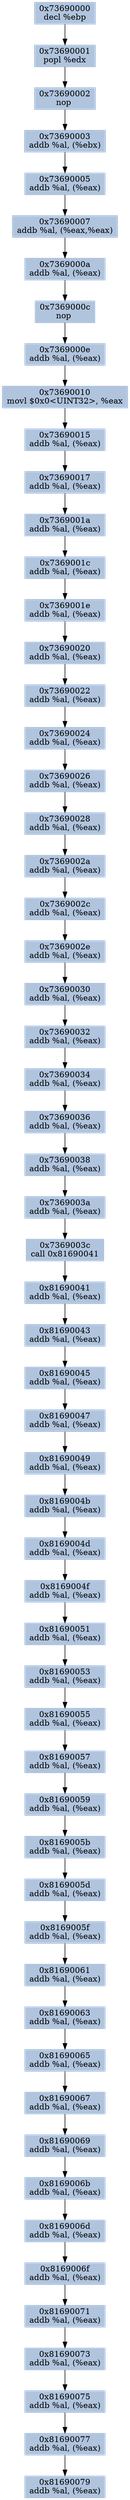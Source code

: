 digraph G {
node[shape=rectangle,style=filled,fillcolor=lightsteelblue,color=lightsteelblue]
bgcolor="transparent"
a0x73690000decl_ebp[label="0x73690000\ndecl %ebp"];
a0x73690001popl_edx[label="0x73690001\npopl %edx"];
a0x73690002nop_[label="0x73690002\nnop "];
a0x73690003addb_al_ebx_[label="0x73690003\naddb %al, (%ebx)"];
a0x73690005addb_al_eax_[label="0x73690005\naddb %al, (%eax)"];
a0x73690007addb_al_eaxeax_[label="0x73690007\naddb %al, (%eax,%eax)"];
a0x7369000aaddb_al_eax_[label="0x7369000a\naddb %al, (%eax)"];
a0x7369000cnop_[label="0x7369000c\nnop "];
a0x7369000eaddb_al_eax_[label="0x7369000e\naddb %al, (%eax)"];
a0x73690010movl_0x0UINT32_eax[label="0x73690010\nmovl $0x0<UINT32>, %eax"];
a0x73690015addb_al_eax_[label="0x73690015\naddb %al, (%eax)"];
a0x73690017addb_al_eax_[label="0x73690017\naddb %al, (%eax)"];
a0x7369001aaddb_al_eax_[label="0x7369001a\naddb %al, (%eax)"];
a0x7369001caddb_al_eax_[label="0x7369001c\naddb %al, (%eax)"];
a0x7369001eaddb_al_eax_[label="0x7369001e\naddb %al, (%eax)"];
a0x73690020addb_al_eax_[label="0x73690020\naddb %al, (%eax)"];
a0x73690022addb_al_eax_[label="0x73690022\naddb %al, (%eax)"];
a0x73690024addb_al_eax_[label="0x73690024\naddb %al, (%eax)"];
a0x73690026addb_al_eax_[label="0x73690026\naddb %al, (%eax)"];
a0x73690028addb_al_eax_[label="0x73690028\naddb %al, (%eax)"];
a0x7369002aaddb_al_eax_[label="0x7369002a\naddb %al, (%eax)"];
a0x7369002caddb_al_eax_[label="0x7369002c\naddb %al, (%eax)"];
a0x7369002eaddb_al_eax_[label="0x7369002e\naddb %al, (%eax)"];
a0x73690030addb_al_eax_[label="0x73690030\naddb %al, (%eax)"];
a0x73690032addb_al_eax_[label="0x73690032\naddb %al, (%eax)"];
a0x73690034addb_al_eax_[label="0x73690034\naddb %al, (%eax)"];
a0x73690036addb_al_eax_[label="0x73690036\naddb %al, (%eax)"];
a0x73690038addb_al_eax_[label="0x73690038\naddb %al, (%eax)"];
a0x7369003aaddb_al_eax_[label="0x7369003a\naddb %al, (%eax)"];
a0x7369003ccall_0x81690041[label="0x7369003c\ncall 0x81690041"];
a0x81690041addb_al_eax_[label="0x81690041\naddb %al, (%eax)"];
a0x81690043addb_al_eax_[label="0x81690043\naddb %al, (%eax)"];
a0x81690045addb_al_eax_[label="0x81690045\naddb %al, (%eax)"];
a0x81690047addb_al_eax_[label="0x81690047\naddb %al, (%eax)"];
a0x81690049addb_al_eax_[label="0x81690049\naddb %al, (%eax)"];
a0x8169004baddb_al_eax_[label="0x8169004b\naddb %al, (%eax)"];
a0x8169004daddb_al_eax_[label="0x8169004d\naddb %al, (%eax)"];
a0x8169004faddb_al_eax_[label="0x8169004f\naddb %al, (%eax)"];
a0x81690051addb_al_eax_[label="0x81690051\naddb %al, (%eax)"];
a0x81690053addb_al_eax_[label="0x81690053\naddb %al, (%eax)"];
a0x81690055addb_al_eax_[label="0x81690055\naddb %al, (%eax)"];
a0x81690057addb_al_eax_[label="0x81690057\naddb %al, (%eax)"];
a0x81690059addb_al_eax_[label="0x81690059\naddb %al, (%eax)"];
a0x8169005baddb_al_eax_[label="0x8169005b\naddb %al, (%eax)"];
a0x8169005daddb_al_eax_[label="0x8169005d\naddb %al, (%eax)"];
a0x8169005faddb_al_eax_[label="0x8169005f\naddb %al, (%eax)"];
a0x81690061addb_al_eax_[label="0x81690061\naddb %al, (%eax)"];
a0x81690063addb_al_eax_[label="0x81690063\naddb %al, (%eax)"];
a0x81690065addb_al_eax_[label="0x81690065\naddb %al, (%eax)"];
a0x81690067addb_al_eax_[label="0x81690067\naddb %al, (%eax)"];
a0x81690069addb_al_eax_[label="0x81690069\naddb %al, (%eax)"];
a0x8169006baddb_al_eax_[label="0x8169006b\naddb %al, (%eax)"];
a0x8169006daddb_al_eax_[label="0x8169006d\naddb %al, (%eax)"];
a0x8169006faddb_al_eax_[label="0x8169006f\naddb %al, (%eax)"];
a0x81690071addb_al_eax_[label="0x81690071\naddb %al, (%eax)"];
a0x81690073addb_al_eax_[label="0x81690073\naddb %al, (%eax)"];
a0x81690075addb_al_eax_[label="0x81690075\naddb %al, (%eax)"];
a0x81690077addb_al_eax_[label="0x81690077\naddb %al, (%eax)"];
a0x81690079addb_al_eax_[label="0x81690079\naddb %al, (%eax)"];
a0x73690000decl_ebp -> a0x73690001popl_edx [color="#000000"];
a0x73690001popl_edx -> a0x73690002nop_ [color="#000000"];
a0x73690002nop_ -> a0x73690003addb_al_ebx_ [color="#000000"];
a0x73690003addb_al_ebx_ -> a0x73690005addb_al_eax_ [color="#000000"];
a0x73690005addb_al_eax_ -> a0x73690007addb_al_eaxeax_ [color="#000000"];
a0x73690007addb_al_eaxeax_ -> a0x7369000aaddb_al_eax_ [color="#000000"];
a0x7369000aaddb_al_eax_ -> a0x7369000cnop_ [color="#000000"];
a0x7369000cnop_ -> a0x7369000eaddb_al_eax_ [color="#000000"];
a0x7369000eaddb_al_eax_ -> a0x73690010movl_0x0UINT32_eax [color="#000000"];
a0x73690010movl_0x0UINT32_eax -> a0x73690015addb_al_eax_ [color="#000000"];
a0x73690015addb_al_eax_ -> a0x73690017addb_al_eax_ [color="#000000"];
a0x73690017addb_al_eax_ -> a0x7369001aaddb_al_eax_ [color="#000000"];
a0x7369001aaddb_al_eax_ -> a0x7369001caddb_al_eax_ [color="#000000"];
a0x7369001caddb_al_eax_ -> a0x7369001eaddb_al_eax_ [color="#000000"];
a0x7369001eaddb_al_eax_ -> a0x73690020addb_al_eax_ [color="#000000"];
a0x73690020addb_al_eax_ -> a0x73690022addb_al_eax_ [color="#000000"];
a0x73690022addb_al_eax_ -> a0x73690024addb_al_eax_ [color="#000000"];
a0x73690024addb_al_eax_ -> a0x73690026addb_al_eax_ [color="#000000"];
a0x73690026addb_al_eax_ -> a0x73690028addb_al_eax_ [color="#000000"];
a0x73690028addb_al_eax_ -> a0x7369002aaddb_al_eax_ [color="#000000"];
a0x7369002aaddb_al_eax_ -> a0x7369002caddb_al_eax_ [color="#000000"];
a0x7369002caddb_al_eax_ -> a0x7369002eaddb_al_eax_ [color="#000000"];
a0x7369002eaddb_al_eax_ -> a0x73690030addb_al_eax_ [color="#000000"];
a0x73690030addb_al_eax_ -> a0x73690032addb_al_eax_ [color="#000000"];
a0x73690032addb_al_eax_ -> a0x73690034addb_al_eax_ [color="#000000"];
a0x73690034addb_al_eax_ -> a0x73690036addb_al_eax_ [color="#000000"];
a0x73690036addb_al_eax_ -> a0x73690038addb_al_eax_ [color="#000000"];
a0x73690038addb_al_eax_ -> a0x7369003aaddb_al_eax_ [color="#000000"];
a0x7369003aaddb_al_eax_ -> a0x7369003ccall_0x81690041 [color="#000000"];
a0x7369003ccall_0x81690041 -> a0x81690041addb_al_eax_ [color="#000000"];
a0x81690041addb_al_eax_ -> a0x81690043addb_al_eax_ [color="#000000"];
a0x81690043addb_al_eax_ -> a0x81690045addb_al_eax_ [color="#000000"];
a0x81690045addb_al_eax_ -> a0x81690047addb_al_eax_ [color="#000000"];
a0x81690047addb_al_eax_ -> a0x81690049addb_al_eax_ [color="#000000"];
a0x81690049addb_al_eax_ -> a0x8169004baddb_al_eax_ [color="#000000"];
a0x8169004baddb_al_eax_ -> a0x8169004daddb_al_eax_ [color="#000000"];
a0x8169004daddb_al_eax_ -> a0x8169004faddb_al_eax_ [color="#000000"];
a0x8169004faddb_al_eax_ -> a0x81690051addb_al_eax_ [color="#000000"];
a0x81690051addb_al_eax_ -> a0x81690053addb_al_eax_ [color="#000000"];
a0x81690053addb_al_eax_ -> a0x81690055addb_al_eax_ [color="#000000"];
a0x81690055addb_al_eax_ -> a0x81690057addb_al_eax_ [color="#000000"];
a0x81690057addb_al_eax_ -> a0x81690059addb_al_eax_ [color="#000000"];
a0x81690059addb_al_eax_ -> a0x8169005baddb_al_eax_ [color="#000000"];
a0x8169005baddb_al_eax_ -> a0x8169005daddb_al_eax_ [color="#000000"];
a0x8169005daddb_al_eax_ -> a0x8169005faddb_al_eax_ [color="#000000"];
a0x8169005faddb_al_eax_ -> a0x81690061addb_al_eax_ [color="#000000"];
a0x81690061addb_al_eax_ -> a0x81690063addb_al_eax_ [color="#000000"];
a0x81690063addb_al_eax_ -> a0x81690065addb_al_eax_ [color="#000000"];
a0x81690065addb_al_eax_ -> a0x81690067addb_al_eax_ [color="#000000"];
a0x81690067addb_al_eax_ -> a0x81690069addb_al_eax_ [color="#000000"];
a0x81690069addb_al_eax_ -> a0x8169006baddb_al_eax_ [color="#000000"];
a0x8169006baddb_al_eax_ -> a0x8169006daddb_al_eax_ [color="#000000"];
a0x8169006daddb_al_eax_ -> a0x8169006faddb_al_eax_ [color="#000000"];
a0x8169006faddb_al_eax_ -> a0x81690071addb_al_eax_ [color="#000000"];
a0x81690071addb_al_eax_ -> a0x81690073addb_al_eax_ [color="#000000"];
a0x81690073addb_al_eax_ -> a0x81690075addb_al_eax_ [color="#000000"];
a0x81690075addb_al_eax_ -> a0x81690077addb_al_eax_ [color="#000000"];
a0x81690077addb_al_eax_ -> a0x81690079addb_al_eax_ [color="#000000"];
}
